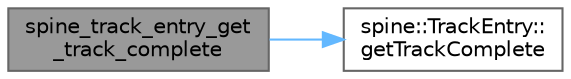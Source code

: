 digraph "spine_track_entry_get_track_complete"
{
 // LATEX_PDF_SIZE
  bgcolor="transparent";
  edge [fontname=Helvetica,fontsize=10,labelfontname=Helvetica,labelfontsize=10];
  node [fontname=Helvetica,fontsize=10,shape=box,height=0.2,width=0.4];
  rankdir="LR";
  Node1 [id="Node000001",label="spine_track_entry_get\l_track_complete",height=0.2,width=0.4,color="gray40", fillcolor="grey60", style="filled", fontcolor="black",tooltip=" "];
  Node1 -> Node2 [id="edge2_Node000001_Node000002",color="steelblue1",style="solid",tooltip=" "];
  Node2 [id="Node000002",label="spine::TrackEntry::\lgetTrackComplete",height=0.2,width=0.4,color="grey40", fillcolor="white", style="filled",URL="$classspine_1_1_track_entry.html#a6688fe645cd7ba6a9d8aec6b8a1ba74a",tooltip=" "];
}
